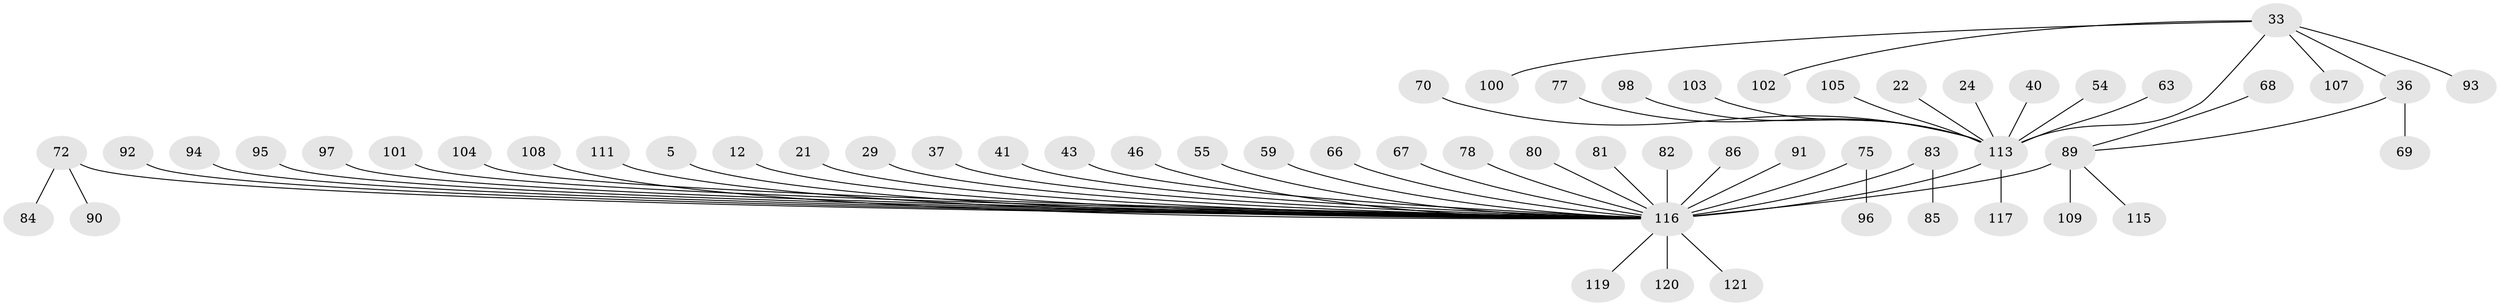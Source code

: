 // original degree distribution, {9: 0.01652892561983471, 12: 0.008264462809917356, 6: 0.024793388429752067, 18: 0.008264462809917356, 1: 0.5619834710743802, 4: 0.049586776859504134, 3: 0.06611570247933884, 7: 0.01652892561983471, 2: 0.19008264462809918, 5: 0.049586776859504134, 22: 0.008264462809917356}
// Generated by graph-tools (version 1.1) at 2025/51/03/04/25 21:51:14]
// undirected, 60 vertices, 60 edges
graph export_dot {
graph [start="1"]
  node [color=gray90,style=filled];
  5;
  12;
  21;
  22;
  24;
  29;
  33;
  36 [super="+14+31"];
  37;
  40;
  41;
  43;
  46;
  54;
  55;
  59;
  63 [super="+58"];
  66;
  67;
  68;
  69;
  70;
  72 [super="+62+28+53"];
  75;
  77 [super="+76"];
  78;
  80;
  81 [super="+25+27+50+79"];
  82;
  83 [super="+18+19"];
  84;
  85;
  86;
  89 [super="+64+6+13"];
  90;
  91;
  92;
  93;
  94;
  95 [super="+49"];
  96;
  97 [super="+15"];
  98 [super="+73"];
  100;
  101;
  102;
  103;
  104 [super="+56"];
  105;
  107;
  108;
  109;
  111;
  113 [super="+60+34+88+99+57"];
  115;
  116 [super="+3+114"];
  117 [super="+74"];
  119 [super="+118"];
  120;
  121 [super="+110"];
  5 -- 116;
  12 -- 116;
  21 -- 116;
  22 -- 113;
  24 -- 113;
  29 -- 116;
  33 -- 36 [weight=2];
  33 -- 93;
  33 -- 100;
  33 -- 102;
  33 -- 107;
  33 -- 113 [weight=2];
  36 -- 69;
  36 -- 89;
  37 -- 116;
  40 -- 113;
  41 -- 116;
  43 -- 116;
  46 -- 116;
  54 -- 113;
  55 -- 116;
  59 -- 116;
  63 -- 113;
  66 -- 116;
  67 -- 116;
  68 -- 89;
  70 -- 113;
  72 -- 84;
  72 -- 90;
  72 -- 116 [weight=2];
  75 -- 96;
  75 -- 116 [weight=2];
  77 -- 113;
  78 -- 116;
  80 -- 116;
  81 -- 116;
  82 -- 116;
  83 -- 116 [weight=2];
  83 -- 85;
  86 -- 116;
  89 -- 109;
  89 -- 115;
  89 -- 116 [weight=3];
  91 -- 116;
  92 -- 116;
  94 -- 116;
  95 -- 116;
  97 -- 116;
  98 -- 113;
  101 -- 116;
  103 -- 113;
  104 -- 116;
  105 -- 113;
  108 -- 116;
  111 -- 116;
  113 -- 117;
  113 -- 116 [weight=16];
  116 -- 119;
  116 -- 121;
  116 -- 120;
}
